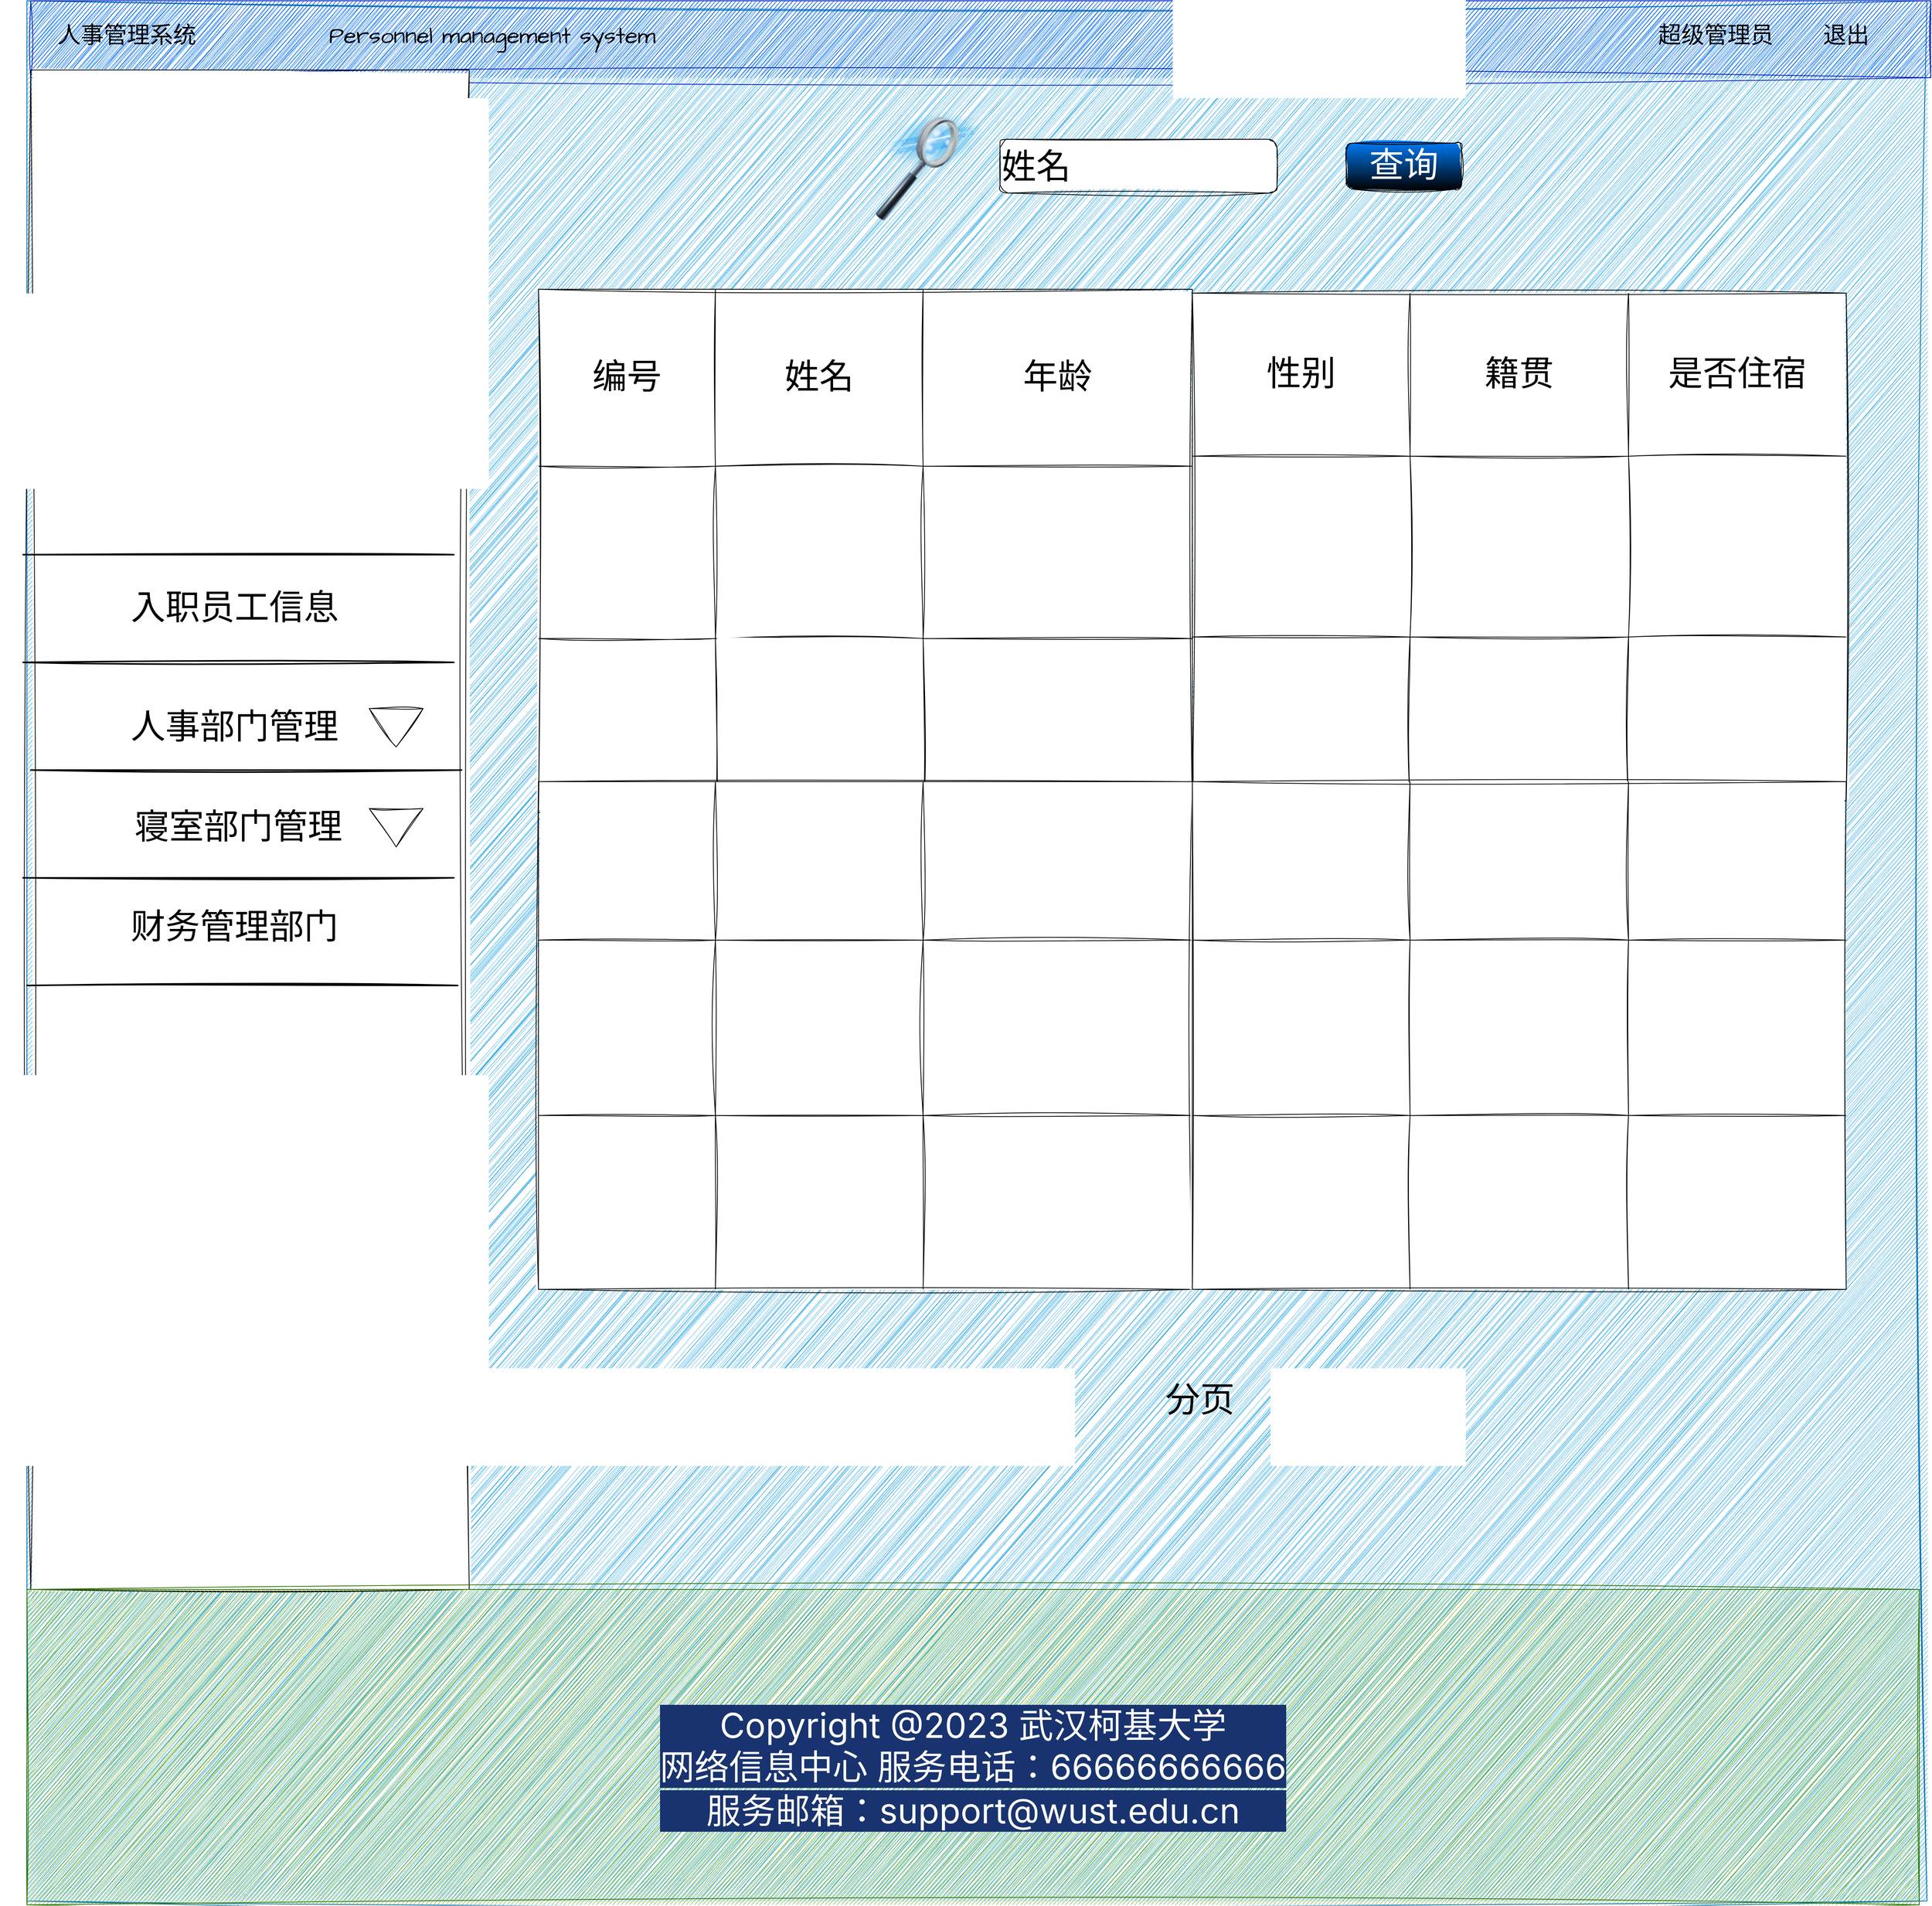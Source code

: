 <mxfile version="21.5.1" type="github">
  <diagram name="第 1 页" id="XRGL_tI0GyppLxU1XjgR">
    <mxGraphModel dx="5293" dy="4053" grid="1" gridSize="10" guides="1" tooltips="1" connect="1" arrows="1" fold="1" page="1" pageScale="1" pageWidth="1920" pageHeight="1200" math="0" shadow="0">
      <root>
        <mxCell id="0" />
        <mxCell id="1" parent="0" />
        <mxCell id="Wlm1Ccf8dNlTr5grpKar-1" value="" style="whiteSpace=wrap;html=1;aspect=fixed;sketch=1;hachureGap=4;jiggle=2;curveFitting=1;fontFamily=Architects Daughter;fontSource=https%3A%2F%2Ffonts.googleapis.com%2Fcss%3Ffamily%3DArchitects%2BDaughter;fontSize=20;strokeWidth=1;rounded=0;glass=0;fillColor=#1ba1e2;fontColor=#ffffff;strokeColor=#006EAF;" vertex="1" parent="1">
          <mxGeometry x="245" y="-195" width="2470" height="2470" as="geometry" />
        </mxCell>
        <mxCell id="Wlm1Ccf8dNlTr5grpKar-2" value="" style="rounded=0;whiteSpace=wrap;html=1;sketch=1;hachureGap=4;jiggle=2;curveFitting=1;fontFamily=Architects Daughter;fontSource=https%3A%2F%2Ffonts.googleapis.com%2Fcss%3Ffamily%3DArchitects%2BDaughter;fontSize=20;fillColor=#0050ef;fontColor=#ffffff;strokeColor=#001DBC;" vertex="1" parent="1">
          <mxGeometry x="250" y="-195" width="2470" height="100" as="geometry" />
        </mxCell>
        <mxCell id="Wlm1Ccf8dNlTr5grpKar-3" value="人事管理系统" style="text;html=1;strokeColor=none;fillColor=none;align=center;verticalAlign=middle;whiteSpace=wrap;rounded=0;fontSize=30;fontFamily=Architects Daughter;" vertex="1" parent="1">
          <mxGeometry x="210" y="-165" width="330" height="30" as="geometry" />
        </mxCell>
        <mxCell id="Wlm1Ccf8dNlTr5grpKar-4" value="Personnel management system" style="text;html=1;strokeColor=none;fillColor=none;align=center;verticalAlign=middle;whiteSpace=wrap;rounded=0;fontSize=30;fontFamily=Architects Daughter;" vertex="1" parent="1">
          <mxGeometry x="620" y="-165" width="460" height="30" as="geometry" />
        </mxCell>
        <mxCell id="Wlm1Ccf8dNlTr5grpKar-8" value="退出" style="text;html=1;strokeColor=none;fillColor=none;align=center;verticalAlign=middle;whiteSpace=wrap;rounded=0;fontSize=30;fontFamily=Architects Daughter;" vertex="1" parent="1">
          <mxGeometry x="2570" y="-165" width="80" height="30" as="geometry" />
        </mxCell>
        <mxCell id="Wlm1Ccf8dNlTr5grpKar-9" value="超级管理员" style="text;html=1;align=center;verticalAlign=middle;resizable=0;points=[];autosize=1;strokeColor=none;fillColor=none;fontSize=30;fontFamily=Architects Daughter;" vertex="1" parent="1">
          <mxGeometry x="2355" y="-175" width="170" height="50" as="geometry" />
        </mxCell>
        <mxCell id="Wlm1Ccf8dNlTr5grpKar-12" value="" style="rounded=0;whiteSpace=wrap;html=1;sketch=1;hachureGap=4;jiggle=2;curveFitting=1;fontFamily=Architects Daughter;fontSource=https%3A%2F%2Ffonts.googleapis.com%2Fcss%3Ffamily%3DArchitects%2BDaughter;fontSize=30;" vertex="1" parent="1">
          <mxGeometry x="250" y="-105" width="570" height="1975" as="geometry" />
        </mxCell>
        <mxCell id="Wlm1Ccf8dNlTr5grpKar-19" value="" style="line;strokeWidth=2;html=1;sketch=1;hachureGap=4;jiggle=2;curveFitting=1;fontFamily=Architects Daughter;fontSource=https%3A%2F%2Ffonts.googleapis.com%2Fcss%3Ffamily%3DArchitects%2BDaughter;fontSize=20;" vertex="1" parent="1">
          <mxGeometry x="240" y="500" width="560" height="50" as="geometry" />
        </mxCell>
        <mxCell id="Wlm1Ccf8dNlTr5grpKar-20" value="" style="line;strokeWidth=2;html=1;sketch=1;hachureGap=4;jiggle=2;curveFitting=1;fontFamily=Architects Daughter;fontSource=https://fonts.googleapis.com/css?family=Architects+Daughter;fontSize=20;" vertex="1" parent="1">
          <mxGeometry x="240" y="640" width="560" height="50" as="geometry" />
        </mxCell>
        <mxCell id="Wlm1Ccf8dNlTr5grpKar-23" value="" style="line;strokeWidth=2;html=1;sketch=1;hachureGap=4;jiggle=2;curveFitting=1;fontFamily=Architects Daughter;fontSource=https://fonts.googleapis.com/css?family=Architects+Daughter;fontSize=20;" vertex="1" parent="1">
          <mxGeometry x="250" y="780" width="560" height="50" as="geometry" />
        </mxCell>
        <mxCell id="Wlm1Ccf8dNlTr5grpKar-24" value="" style="line;strokeWidth=2;html=1;sketch=1;hachureGap=4;jiggle=2;curveFitting=1;fontFamily=Architects Daughter;fontSource=https://fonts.googleapis.com/css?family=Architects+Daughter;fontSize=20;" vertex="1" parent="1">
          <mxGeometry x="240" y="920" width="560" height="50" as="geometry" />
        </mxCell>
        <mxCell id="Wlm1Ccf8dNlTr5grpKar-25" value="" style="line;strokeWidth=2;html=1;sketch=1;hachureGap=4;jiggle=2;curveFitting=1;fontFamily=Architects Daughter;fontSource=https://fonts.googleapis.com/css?family=Architects+Daughter;fontSize=20;" vertex="1" parent="1">
          <mxGeometry x="245" y="1060" width="560" height="50" as="geometry" />
        </mxCell>
        <mxCell id="Wlm1Ccf8dNlTr5grpKar-26" value="&lt;font style=&quot;font-size: 45px;&quot;&gt;入职员工信息&lt;/font&gt;" style="text;html=1;strokeColor=none;fillColor=none;align=center;verticalAlign=middle;whiteSpace=wrap;rounded=0;fontSize=20;fontFamily=Architects Daughter;" vertex="1" parent="1">
          <mxGeometry x="350" y="580" width="330" height="30" as="geometry" />
        </mxCell>
        <mxCell id="Wlm1Ccf8dNlTr5grpKar-30" value="&lt;font style=&quot;font-size: 45px;&quot;&gt;人事部门管理&lt;/font&gt;" style="text;html=1;strokeColor=none;fillColor=none;align=center;verticalAlign=middle;whiteSpace=wrap;rounded=0;fontSize=20;fontFamily=Architects Daughter;" vertex="1" parent="1">
          <mxGeometry x="350" y="710" width="330" height="80" as="geometry" />
        </mxCell>
        <mxCell id="Wlm1Ccf8dNlTr5grpKar-32" value="&lt;font style=&quot;font-size: 45px;&quot;&gt;寝室部门管理&lt;/font&gt;" style="text;html=1;strokeColor=none;fillColor=none;align=center;verticalAlign=middle;whiteSpace=wrap;rounded=0;fontSize=20;fontFamily=Architects Daughter;" vertex="1" parent="1">
          <mxGeometry x="355" y="840" width="330" height="80" as="geometry" />
        </mxCell>
        <mxCell id="Wlm1Ccf8dNlTr5grpKar-33" value="&lt;font style=&quot;font-size: 45px;&quot;&gt;财务管理部门&lt;/font&gt;" style="text;html=1;strokeColor=none;fillColor=none;align=center;verticalAlign=middle;whiteSpace=wrap;rounded=0;fontSize=20;fontFamily=Architects Daughter;" vertex="1" parent="1">
          <mxGeometry x="350" y="970" width="330" height="80" as="geometry" />
        </mxCell>
        <mxCell id="Wlm1Ccf8dNlTr5grpKar-35" value="" style="shape=table;startSize=0;container=1;collapsible=0;childLayout=tableLayout;fontSize=16;sketch=1;hachureGap=4;jiggle=2;curveFitting=1;fontFamily=Architects Daughter;fontSource=https%3A%2F%2Ffonts.googleapis.com%2Fcss%3Ffamily%3DArchitects%2BDaughter;" vertex="1" parent="1">
          <mxGeometry x="910" y="180" width="850" height="680" as="geometry" />
        </mxCell>
        <mxCell id="Wlm1Ccf8dNlTr5grpKar-40" value="" style="shape=tableRow;horizontal=0;startSize=0;swimlaneHead=0;swimlaneBody=0;strokeColor=inherit;top=0;left=0;bottom=0;right=0;collapsible=0;dropTarget=0;fillColor=none;points=[[0,0.5],[1,0.5]];portConstraint=eastwest;fontSize=16;sketch=1;hachureGap=4;jiggle=2;curveFitting=1;fontFamily=Architects Daughter;fontSource=https%3A%2F%2Ffonts.googleapis.com%2Fcss%3Ffamily%3DArchitects%2BDaughter;" vertex="1" parent="Wlm1Ccf8dNlTr5grpKar-35">
          <mxGeometry width="850" height="230" as="geometry" />
        </mxCell>
        <mxCell id="Wlm1Ccf8dNlTr5grpKar-41" value="&lt;font style=&quot;font-size: 45px;&quot;&gt;编号&lt;/font&gt;" style="shape=partialRectangle;html=1;whiteSpace=wrap;connectable=0;strokeColor=inherit;overflow=hidden;fillColor=none;top=0;left=0;bottom=0;right=0;pointerEvents=1;fontSize=16;sketch=1;hachureGap=4;jiggle=2;curveFitting=1;fontFamily=Architects Daughter;fontSource=https%3A%2F%2Ffonts.googleapis.com%2Fcss%3Ffamily%3DArchitects%2BDaughter;" vertex="1" parent="Wlm1Ccf8dNlTr5grpKar-40">
          <mxGeometry width="230" height="230" as="geometry">
            <mxRectangle width="230" height="230" as="alternateBounds" />
          </mxGeometry>
        </mxCell>
        <mxCell id="Wlm1Ccf8dNlTr5grpKar-42" value="&lt;font style=&quot;font-size: 45px;&quot;&gt;姓名&lt;/font&gt;" style="shape=partialRectangle;html=1;whiteSpace=wrap;connectable=0;strokeColor=inherit;overflow=hidden;fillColor=none;top=0;left=0;bottom=0;right=0;pointerEvents=1;fontSize=16;sketch=1;hachureGap=4;jiggle=2;curveFitting=1;fontFamily=Architects Daughter;fontSource=https%3A%2F%2Ffonts.googleapis.com%2Fcss%3Ffamily%3DArchitects%2BDaughter;" vertex="1" parent="Wlm1Ccf8dNlTr5grpKar-40">
          <mxGeometry x="230" width="270" height="230" as="geometry">
            <mxRectangle width="270" height="230" as="alternateBounds" />
          </mxGeometry>
        </mxCell>
        <mxCell id="Wlm1Ccf8dNlTr5grpKar-43" value="&lt;font style=&quot;font-size: 45px;&quot;&gt;年龄&lt;/font&gt;" style="shape=partialRectangle;html=1;whiteSpace=wrap;connectable=0;strokeColor=inherit;overflow=hidden;fillColor=none;top=0;left=0;bottom=0;right=0;pointerEvents=1;fontSize=16;sketch=1;hachureGap=4;jiggle=2;curveFitting=1;fontFamily=Architects Daughter;fontSource=https%3A%2F%2Ffonts.googleapis.com%2Fcss%3Ffamily%3DArchitects%2BDaughter;" vertex="1" parent="Wlm1Ccf8dNlTr5grpKar-40">
          <mxGeometry x="500" width="350" height="230" as="geometry">
            <mxRectangle width="350" height="230" as="alternateBounds" />
          </mxGeometry>
        </mxCell>
        <mxCell id="Wlm1Ccf8dNlTr5grpKar-36" value="" style="shape=tableRow;horizontal=0;startSize=0;swimlaneHead=0;swimlaneBody=0;strokeColor=inherit;top=0;left=0;bottom=0;right=0;collapsible=0;dropTarget=0;fillColor=none;points=[[0,0.5],[1,0.5]];portConstraint=eastwest;fontSize=16;sketch=1;hachureGap=4;jiggle=2;curveFitting=1;fontFamily=Architects Daughter;fontSource=https%3A%2F%2Ffonts.googleapis.com%2Fcss%3Ffamily%3DArchitects%2BDaughter;" vertex="1" parent="Wlm1Ccf8dNlTr5grpKar-35">
          <mxGeometry y="230" width="850" height="224" as="geometry" />
        </mxCell>
        <mxCell id="Wlm1Ccf8dNlTr5grpKar-37" value="" style="shape=partialRectangle;html=1;whiteSpace=wrap;connectable=0;strokeColor=inherit;overflow=hidden;fillColor=none;top=0;left=0;bottom=0;right=0;pointerEvents=1;fontSize=16;sketch=1;hachureGap=4;jiggle=2;curveFitting=1;fontFamily=Architects Daughter;fontSource=https%3A%2F%2Ffonts.googleapis.com%2Fcss%3Ffamily%3DArchitects%2BDaughter;" vertex="1" parent="Wlm1Ccf8dNlTr5grpKar-36">
          <mxGeometry width="230" height="224" as="geometry">
            <mxRectangle width="230" height="224" as="alternateBounds" />
          </mxGeometry>
        </mxCell>
        <mxCell id="Wlm1Ccf8dNlTr5grpKar-38" value="" style="shape=partialRectangle;html=1;whiteSpace=wrap;connectable=0;strokeColor=inherit;overflow=hidden;fillColor=none;top=0;left=0;bottom=0;right=0;pointerEvents=1;fontSize=16;sketch=1;hachureGap=4;jiggle=2;curveFitting=1;fontFamily=Architects Daughter;fontSource=https%3A%2F%2Ffonts.googleapis.com%2Fcss%3Ffamily%3DArchitects%2BDaughter;" vertex="1" parent="Wlm1Ccf8dNlTr5grpKar-36">
          <mxGeometry x="230" width="270" height="224" as="geometry">
            <mxRectangle width="270" height="224" as="alternateBounds" />
          </mxGeometry>
        </mxCell>
        <mxCell id="Wlm1Ccf8dNlTr5grpKar-39" value="" style="shape=partialRectangle;html=1;whiteSpace=wrap;connectable=0;strokeColor=inherit;overflow=hidden;fillColor=none;top=0;left=0;bottom=0;right=0;pointerEvents=1;fontSize=16;sketch=1;hachureGap=4;jiggle=2;curveFitting=1;fontFamily=Architects Daughter;fontSource=https%3A%2F%2Ffonts.googleapis.com%2Fcss%3Ffamily%3DArchitects%2BDaughter;" vertex="1" parent="Wlm1Ccf8dNlTr5grpKar-36">
          <mxGeometry x="500" width="350" height="224" as="geometry">
            <mxRectangle width="350" height="224" as="alternateBounds" />
          </mxGeometry>
        </mxCell>
        <mxCell id="Wlm1Ccf8dNlTr5grpKar-44" value="" style="shape=tableRow;horizontal=0;startSize=0;swimlaneHead=0;swimlaneBody=0;strokeColor=inherit;top=0;left=0;bottom=0;right=0;collapsible=0;dropTarget=0;fillColor=none;points=[[0,0.5],[1,0.5]];portConstraint=eastwest;fontSize=16;sketch=1;hachureGap=4;jiggle=2;curveFitting=1;fontFamily=Architects Daughter;fontSource=https%3A%2F%2Ffonts.googleapis.com%2Fcss%3Ffamily%3DArchitects%2BDaughter;" vertex="1" parent="Wlm1Ccf8dNlTr5grpKar-35">
          <mxGeometry y="454" width="850" height="226" as="geometry" />
        </mxCell>
        <mxCell id="Wlm1Ccf8dNlTr5grpKar-45" value="" style="shape=partialRectangle;html=1;whiteSpace=wrap;connectable=0;strokeColor=inherit;overflow=hidden;fillColor=none;top=0;left=0;bottom=0;right=0;pointerEvents=1;fontSize=16;sketch=1;hachureGap=4;jiggle=2;curveFitting=1;fontFamily=Architects Daughter;fontSource=https%3A%2F%2Ffonts.googleapis.com%2Fcss%3Ffamily%3DArchitects%2BDaughter;" vertex="1" parent="Wlm1Ccf8dNlTr5grpKar-44">
          <mxGeometry width="230" height="226" as="geometry">
            <mxRectangle width="230" height="226" as="alternateBounds" />
          </mxGeometry>
        </mxCell>
        <mxCell id="Wlm1Ccf8dNlTr5grpKar-46" value="" style="shape=partialRectangle;html=1;whiteSpace=wrap;connectable=0;overflow=hidden;top=0;left=0;bottom=0;right=0;pointerEvents=1;fontSize=16;sketch=1;hachureGap=4;jiggle=2;curveFitting=1;fontFamily=Architects Daughter;fontSource=https%3A%2F%2Ffonts.googleapis.com%2Fcss%3Ffamily%3DArchitects%2BDaughter;" vertex="1" parent="Wlm1Ccf8dNlTr5grpKar-44">
          <mxGeometry x="230" width="270" height="226" as="geometry">
            <mxRectangle width="270" height="226" as="alternateBounds" />
          </mxGeometry>
        </mxCell>
        <mxCell id="Wlm1Ccf8dNlTr5grpKar-47" value="" style="shape=partialRectangle;html=1;whiteSpace=wrap;connectable=0;strokeColor=inherit;overflow=hidden;fillColor=none;top=0;left=0;bottom=0;right=0;pointerEvents=1;fontSize=16;sketch=1;hachureGap=4;jiggle=2;curveFitting=1;fontFamily=Architects Daughter;fontSource=https%3A%2F%2Ffonts.googleapis.com%2Fcss%3Ffamily%3DArchitects%2BDaughter;" vertex="1" parent="Wlm1Ccf8dNlTr5grpKar-44">
          <mxGeometry x="500" width="350" height="226" as="geometry">
            <mxRectangle width="350" height="226" as="alternateBounds" />
          </mxGeometry>
        </mxCell>
        <mxCell id="Wlm1Ccf8dNlTr5grpKar-48" value="" style="shape=table;startSize=0;container=1;collapsible=0;childLayout=tableLayout;fontSize=16;sketch=1;hachureGap=4;jiggle=2;curveFitting=1;fontFamily=Architects Daughter;fontSource=https%3A%2F%2Ffonts.googleapis.com%2Fcss%3Ffamily%3DArchitects%2BDaughter;" vertex="1" parent="1">
          <mxGeometry x="1760" y="185" width="850" height="660" as="geometry" />
        </mxCell>
        <mxCell id="Wlm1Ccf8dNlTr5grpKar-49" value="" style="shape=tableRow;horizontal=0;startSize=0;swimlaneHead=0;swimlaneBody=0;strokeColor=inherit;top=0;left=0;bottom=0;right=0;collapsible=0;dropTarget=0;fillColor=none;points=[[0,0.5],[1,0.5]];portConstraint=eastwest;fontSize=16;sketch=1;hachureGap=4;jiggle=2;curveFitting=1;fontFamily=Architects Daughter;fontSource=https%3A%2F%2Ffonts.googleapis.com%2Fcss%3Ffamily%3DArchitects%2BDaughter;" vertex="1" parent="Wlm1Ccf8dNlTr5grpKar-48">
          <mxGeometry width="850" height="212" as="geometry" />
        </mxCell>
        <mxCell id="Wlm1Ccf8dNlTr5grpKar-50" value="&lt;span style=&quot;font-size: 45px;&quot;&gt;性别&lt;/span&gt;" style="shape=partialRectangle;html=1;whiteSpace=wrap;connectable=0;strokeColor=inherit;overflow=hidden;fillColor=none;top=0;left=0;bottom=0;right=0;pointerEvents=1;fontSize=16;sketch=1;hachureGap=4;jiggle=2;curveFitting=1;fontFamily=Architects Daughter;fontSource=https%3A%2F%2Ffonts.googleapis.com%2Fcss%3Ffamily%3DArchitects%2BDaughter;" vertex="1" parent="Wlm1Ccf8dNlTr5grpKar-49">
          <mxGeometry width="283" height="212" as="geometry">
            <mxRectangle width="283" height="212" as="alternateBounds" />
          </mxGeometry>
        </mxCell>
        <mxCell id="Wlm1Ccf8dNlTr5grpKar-51" value="&lt;font style=&quot;font-size: 45px;&quot;&gt;籍贯&lt;/font&gt;" style="shape=partialRectangle;html=1;whiteSpace=wrap;connectable=0;strokeColor=inherit;overflow=hidden;fillColor=none;top=0;left=0;bottom=0;right=0;pointerEvents=1;fontSize=16;sketch=1;hachureGap=4;jiggle=2;curveFitting=1;fontFamily=Architects Daughter;fontSource=https%3A%2F%2Ffonts.googleapis.com%2Fcss%3Ffamily%3DArchitects%2BDaughter;" vertex="1" parent="Wlm1Ccf8dNlTr5grpKar-49">
          <mxGeometry x="283" width="284" height="212" as="geometry">
            <mxRectangle width="284" height="212" as="alternateBounds" />
          </mxGeometry>
        </mxCell>
        <mxCell id="Wlm1Ccf8dNlTr5grpKar-52" value="&lt;font style=&quot;font-size: 45px;&quot;&gt;是否住宿&lt;/font&gt;" style="shape=partialRectangle;html=1;whiteSpace=wrap;connectable=0;strokeColor=inherit;overflow=hidden;fillColor=none;top=0;left=0;bottom=0;right=0;pointerEvents=1;fontSize=16;sketch=1;hachureGap=4;jiggle=2;curveFitting=1;fontFamily=Architects Daughter;fontSource=https%3A%2F%2Ffonts.googleapis.com%2Fcss%3Ffamily%3DArchitects%2BDaughter;" vertex="1" parent="Wlm1Ccf8dNlTr5grpKar-49">
          <mxGeometry x="567" width="283" height="212" as="geometry">
            <mxRectangle width="283" height="212" as="alternateBounds" />
          </mxGeometry>
        </mxCell>
        <mxCell id="Wlm1Ccf8dNlTr5grpKar-53" value="" style="shape=tableRow;horizontal=0;startSize=0;swimlaneHead=0;swimlaneBody=0;strokeColor=inherit;top=0;left=0;bottom=0;right=0;collapsible=0;dropTarget=0;fillColor=none;points=[[0,0.5],[1,0.5]];portConstraint=eastwest;fontSize=16;sketch=1;hachureGap=4;jiggle=2;curveFitting=1;fontFamily=Architects Daughter;fontSource=https%3A%2F%2Ffonts.googleapis.com%2Fcss%3Ffamily%3DArchitects%2BDaughter;" vertex="1" parent="Wlm1Ccf8dNlTr5grpKar-48">
          <mxGeometry y="212" width="850" height="235" as="geometry" />
        </mxCell>
        <mxCell id="Wlm1Ccf8dNlTr5grpKar-54" value="" style="shape=partialRectangle;html=1;whiteSpace=wrap;connectable=0;strokeColor=inherit;overflow=hidden;fillColor=none;top=0;left=0;bottom=0;right=0;pointerEvents=1;fontSize=16;sketch=1;hachureGap=4;jiggle=2;curveFitting=1;fontFamily=Architects Daughter;fontSource=https%3A%2F%2Ffonts.googleapis.com%2Fcss%3Ffamily%3DArchitects%2BDaughter;" vertex="1" parent="Wlm1Ccf8dNlTr5grpKar-53">
          <mxGeometry width="283" height="235" as="geometry">
            <mxRectangle width="283" height="235" as="alternateBounds" />
          </mxGeometry>
        </mxCell>
        <mxCell id="Wlm1Ccf8dNlTr5grpKar-55" value="" style="shape=partialRectangle;html=1;whiteSpace=wrap;connectable=0;strokeColor=inherit;overflow=hidden;fillColor=none;top=0;left=0;bottom=0;right=0;pointerEvents=1;fontSize=16;sketch=1;hachureGap=4;jiggle=2;curveFitting=1;fontFamily=Architects Daughter;fontSource=https%3A%2F%2Ffonts.googleapis.com%2Fcss%3Ffamily%3DArchitects%2BDaughter;" vertex="1" parent="Wlm1Ccf8dNlTr5grpKar-53">
          <mxGeometry x="283" width="284" height="235" as="geometry">
            <mxRectangle width="284" height="235" as="alternateBounds" />
          </mxGeometry>
        </mxCell>
        <mxCell id="Wlm1Ccf8dNlTr5grpKar-56" value="" style="shape=partialRectangle;html=1;whiteSpace=wrap;connectable=0;strokeColor=inherit;overflow=hidden;fillColor=none;top=0;left=0;bottom=0;right=0;pointerEvents=1;fontSize=16;sketch=1;hachureGap=4;jiggle=2;curveFitting=1;fontFamily=Architects Daughter;fontSource=https%3A%2F%2Ffonts.googleapis.com%2Fcss%3Ffamily%3DArchitects%2BDaughter;" vertex="1" parent="Wlm1Ccf8dNlTr5grpKar-53">
          <mxGeometry x="567" width="283" height="235" as="geometry">
            <mxRectangle width="283" height="235" as="alternateBounds" />
          </mxGeometry>
        </mxCell>
        <mxCell id="Wlm1Ccf8dNlTr5grpKar-57" value="" style="shape=tableRow;horizontal=0;startSize=0;swimlaneHead=0;swimlaneBody=0;strokeColor=inherit;top=0;left=0;bottom=0;right=0;collapsible=0;dropTarget=0;fillColor=none;points=[[0,0.5],[1,0.5]];portConstraint=eastwest;fontSize=16;sketch=1;hachureGap=4;jiggle=2;curveFitting=1;fontFamily=Architects Daughter;fontSource=https%3A%2F%2Ffonts.googleapis.com%2Fcss%3Ffamily%3DArchitects%2BDaughter;" vertex="1" parent="Wlm1Ccf8dNlTr5grpKar-48">
          <mxGeometry y="447" width="850" height="213" as="geometry" />
        </mxCell>
        <mxCell id="Wlm1Ccf8dNlTr5grpKar-58" value="" style="shape=partialRectangle;html=1;whiteSpace=wrap;connectable=0;strokeColor=inherit;overflow=hidden;fillColor=none;top=0;left=0;bottom=0;right=0;pointerEvents=1;fontSize=16;sketch=1;hachureGap=4;jiggle=2;curveFitting=1;fontFamily=Architects Daughter;fontSource=https%3A%2F%2Ffonts.googleapis.com%2Fcss%3Ffamily%3DArchitects%2BDaughter;" vertex="1" parent="Wlm1Ccf8dNlTr5grpKar-57">
          <mxGeometry width="283" height="213" as="geometry">
            <mxRectangle width="283" height="213" as="alternateBounds" />
          </mxGeometry>
        </mxCell>
        <mxCell id="Wlm1Ccf8dNlTr5grpKar-59" value="" style="shape=partialRectangle;html=1;whiteSpace=wrap;connectable=0;strokeColor=inherit;overflow=hidden;fillColor=none;top=0;left=0;bottom=0;right=0;pointerEvents=1;fontSize=16;sketch=1;hachureGap=4;jiggle=2;curveFitting=1;fontFamily=Architects Daughter;fontSource=https%3A%2F%2Ffonts.googleapis.com%2Fcss%3Ffamily%3DArchitects%2BDaughter;" vertex="1" parent="Wlm1Ccf8dNlTr5grpKar-57">
          <mxGeometry x="283" width="284" height="213" as="geometry">
            <mxRectangle width="284" height="213" as="alternateBounds" />
          </mxGeometry>
        </mxCell>
        <mxCell id="Wlm1Ccf8dNlTr5grpKar-60" value="" style="shape=partialRectangle;html=1;whiteSpace=wrap;connectable=0;strokeColor=inherit;overflow=hidden;fillColor=none;top=0;left=0;bottom=0;right=0;pointerEvents=1;fontSize=16;sketch=1;hachureGap=4;jiggle=2;curveFitting=1;fontFamily=Architects Daughter;fontSource=https%3A%2F%2Ffonts.googleapis.com%2Fcss%3Ffamily%3DArchitects%2BDaughter;" vertex="1" parent="Wlm1Ccf8dNlTr5grpKar-57">
          <mxGeometry x="567" width="283" height="213" as="geometry">
            <mxRectangle width="283" height="213" as="alternateBounds" />
          </mxGeometry>
        </mxCell>
        <mxCell id="Wlm1Ccf8dNlTr5grpKar-88" value="" style="shape=table;startSize=0;container=1;collapsible=0;childLayout=tableLayout;fontSize=16;sketch=1;hachureGap=4;jiggle=2;curveFitting=1;fontFamily=Architects Daughter;fontSource=https%3A%2F%2Ffonts.googleapis.com%2Fcss%3Ffamily%3DArchitects%2BDaughter;rounded=1;swimlaneLine=0;" vertex="1" parent="1">
          <mxGeometry x="910" y="820" width="850" height="660" as="geometry" />
        </mxCell>
        <mxCell id="Wlm1Ccf8dNlTr5grpKar-89" value="" style="shape=tableRow;horizontal=0;startSize=0;swimlaneHead=0;swimlaneBody=0;strokeColor=inherit;top=0;left=0;bottom=0;right=0;collapsible=0;dropTarget=0;fillColor=none;points=[[0,0.5],[1,0.5]];portConstraint=eastwest;fontSize=16;sketch=1;hachureGap=4;jiggle=2;curveFitting=1;fontFamily=Architects Daughter;fontSource=https%3A%2F%2Ffonts.googleapis.com%2Fcss%3Ffamily%3DArchitects%2BDaughter;" vertex="1" parent="Wlm1Ccf8dNlTr5grpKar-88">
          <mxGeometry width="850" height="206" as="geometry" />
        </mxCell>
        <mxCell id="Wlm1Ccf8dNlTr5grpKar-90" value="" style="shape=partialRectangle;html=1;whiteSpace=wrap;connectable=0;strokeColor=inherit;overflow=hidden;fillColor=none;top=0;left=0;bottom=0;right=0;pointerEvents=1;fontSize=16;sketch=1;hachureGap=4;jiggle=2;curveFitting=1;fontFamily=Architects Daughter;fontSource=https%3A%2F%2Ffonts.googleapis.com%2Fcss%3Ffamily%3DArchitects%2BDaughter;" vertex="1" parent="Wlm1Ccf8dNlTr5grpKar-89">
          <mxGeometry width="230" height="206" as="geometry">
            <mxRectangle width="230" height="206" as="alternateBounds" />
          </mxGeometry>
        </mxCell>
        <mxCell id="Wlm1Ccf8dNlTr5grpKar-91" value="" style="shape=partialRectangle;html=1;whiteSpace=wrap;connectable=0;strokeColor=inherit;overflow=hidden;fillColor=none;top=0;left=0;bottom=0;right=0;pointerEvents=1;fontSize=16;sketch=1;hachureGap=4;jiggle=2;curveFitting=1;fontFamily=Architects Daughter;fontSource=https%3A%2F%2Ffonts.googleapis.com%2Fcss%3Ffamily%3DArchitects%2BDaughter;" vertex="1" parent="Wlm1Ccf8dNlTr5grpKar-89">
          <mxGeometry x="230" width="270" height="206" as="geometry">
            <mxRectangle width="270" height="206" as="alternateBounds" />
          </mxGeometry>
        </mxCell>
        <mxCell id="Wlm1Ccf8dNlTr5grpKar-92" value="" style="shape=partialRectangle;html=1;whiteSpace=wrap;connectable=0;strokeColor=inherit;overflow=hidden;fillColor=none;top=0;left=0;bottom=0;right=0;pointerEvents=1;fontSize=16;sketch=1;hachureGap=4;jiggle=2;curveFitting=1;fontFamily=Architects Daughter;fontSource=https%3A%2F%2Ffonts.googleapis.com%2Fcss%3Ffamily%3DArchitects%2BDaughter;" vertex="1" parent="Wlm1Ccf8dNlTr5grpKar-89">
          <mxGeometry x="500" width="350" height="206" as="geometry">
            <mxRectangle width="350" height="206" as="alternateBounds" />
          </mxGeometry>
        </mxCell>
        <mxCell id="Wlm1Ccf8dNlTr5grpKar-93" value="" style="shape=tableRow;horizontal=0;startSize=0;swimlaneHead=0;swimlaneBody=0;strokeColor=inherit;top=0;left=0;bottom=0;right=0;collapsible=0;dropTarget=0;fillColor=none;points=[[0,0.5],[1,0.5]];portConstraint=eastwest;fontSize=16;sketch=1;hachureGap=4;jiggle=2;curveFitting=1;fontFamily=Architects Daughter;fontSource=https%3A%2F%2Ffonts.googleapis.com%2Fcss%3Ffamily%3DArchitects%2BDaughter;" vertex="1" parent="Wlm1Ccf8dNlTr5grpKar-88">
          <mxGeometry y="206" width="850" height="228" as="geometry" />
        </mxCell>
        <mxCell id="Wlm1Ccf8dNlTr5grpKar-94" value="" style="shape=partialRectangle;html=1;whiteSpace=wrap;connectable=0;strokeColor=inherit;overflow=hidden;fillColor=none;top=0;left=0;bottom=0;right=0;pointerEvents=1;fontSize=16;sketch=1;hachureGap=4;jiggle=2;curveFitting=1;fontFamily=Architects Daughter;fontSource=https%3A%2F%2Ffonts.googleapis.com%2Fcss%3Ffamily%3DArchitects%2BDaughter;" vertex="1" parent="Wlm1Ccf8dNlTr5grpKar-93">
          <mxGeometry width="230" height="228" as="geometry">
            <mxRectangle width="230" height="228" as="alternateBounds" />
          </mxGeometry>
        </mxCell>
        <mxCell id="Wlm1Ccf8dNlTr5grpKar-95" value="" style="shape=partialRectangle;html=1;whiteSpace=wrap;connectable=0;strokeColor=inherit;overflow=hidden;fillColor=none;top=0;left=0;bottom=0;right=0;pointerEvents=1;fontSize=16;sketch=1;hachureGap=4;jiggle=2;curveFitting=1;fontFamily=Architects Daughter;fontSource=https%3A%2F%2Ffonts.googleapis.com%2Fcss%3Ffamily%3DArchitects%2BDaughter;" vertex="1" parent="Wlm1Ccf8dNlTr5grpKar-93">
          <mxGeometry x="230" width="270" height="228" as="geometry">
            <mxRectangle width="270" height="228" as="alternateBounds" />
          </mxGeometry>
        </mxCell>
        <mxCell id="Wlm1Ccf8dNlTr5grpKar-96" value="" style="shape=partialRectangle;html=1;whiteSpace=wrap;connectable=0;strokeColor=inherit;overflow=hidden;fillColor=none;top=0;left=0;bottom=0;right=0;pointerEvents=1;fontSize=16;sketch=1;hachureGap=4;jiggle=2;curveFitting=1;fontFamily=Architects Daughter;fontSource=https%3A%2F%2Ffonts.googleapis.com%2Fcss%3Ffamily%3DArchitects%2BDaughter;" vertex="1" parent="Wlm1Ccf8dNlTr5grpKar-93">
          <mxGeometry x="500" width="350" height="228" as="geometry">
            <mxRectangle width="350" height="228" as="alternateBounds" />
          </mxGeometry>
        </mxCell>
        <mxCell id="Wlm1Ccf8dNlTr5grpKar-97" value="" style="shape=tableRow;horizontal=0;startSize=0;swimlaneHead=0;swimlaneBody=0;strokeColor=inherit;top=0;left=0;bottom=0;right=0;collapsible=0;dropTarget=0;fillColor=none;points=[[0,0.5],[1,0.5]];portConstraint=eastwest;fontSize=16;sketch=1;hachureGap=4;jiggle=2;curveFitting=1;fontFamily=Architects Daughter;fontSource=https%3A%2F%2Ffonts.googleapis.com%2Fcss%3Ffamily%3DArchitects%2BDaughter;" vertex="1" parent="Wlm1Ccf8dNlTr5grpKar-88">
          <mxGeometry y="434" width="850" height="226" as="geometry" />
        </mxCell>
        <mxCell id="Wlm1Ccf8dNlTr5grpKar-98" value="" style="shape=partialRectangle;html=1;whiteSpace=wrap;connectable=0;strokeColor=inherit;overflow=hidden;fillColor=none;top=0;left=0;bottom=0;right=0;pointerEvents=1;fontSize=16;sketch=1;hachureGap=4;jiggle=2;curveFitting=1;fontFamily=Architects Daughter;fontSource=https%3A%2F%2Ffonts.googleapis.com%2Fcss%3Ffamily%3DArchitects%2BDaughter;" vertex="1" parent="Wlm1Ccf8dNlTr5grpKar-97">
          <mxGeometry width="230" height="226" as="geometry">
            <mxRectangle width="230" height="226" as="alternateBounds" />
          </mxGeometry>
        </mxCell>
        <mxCell id="Wlm1Ccf8dNlTr5grpKar-99" value="" style="shape=partialRectangle;html=1;whiteSpace=wrap;connectable=0;strokeColor=inherit;overflow=hidden;fillColor=none;top=0;left=0;bottom=0;right=0;pointerEvents=1;fontSize=16;sketch=1;hachureGap=4;jiggle=2;curveFitting=1;fontFamily=Architects Daughter;fontSource=https%3A%2F%2Ffonts.googleapis.com%2Fcss%3Ffamily%3DArchitects%2BDaughter;" vertex="1" parent="Wlm1Ccf8dNlTr5grpKar-97">
          <mxGeometry x="230" width="270" height="226" as="geometry">
            <mxRectangle width="270" height="226" as="alternateBounds" />
          </mxGeometry>
        </mxCell>
        <mxCell id="Wlm1Ccf8dNlTr5grpKar-100" value="" style="shape=partialRectangle;html=1;whiteSpace=wrap;connectable=0;strokeColor=inherit;overflow=hidden;fillColor=none;top=0;left=0;bottom=0;right=0;pointerEvents=1;fontSize=16;sketch=1;hachureGap=4;jiggle=2;curveFitting=1;fontFamily=Architects Daughter;fontSource=https%3A%2F%2Ffonts.googleapis.com%2Fcss%3Ffamily%3DArchitects%2BDaughter;" vertex="1" parent="Wlm1Ccf8dNlTr5grpKar-97">
          <mxGeometry x="500" width="350" height="226" as="geometry">
            <mxRectangle width="350" height="226" as="alternateBounds" />
          </mxGeometry>
        </mxCell>
        <mxCell id="Wlm1Ccf8dNlTr5grpKar-101" value="" style="shape=table;startSize=0;container=1;collapsible=0;childLayout=tableLayout;fontSize=16;sketch=1;hachureGap=4;jiggle=2;curveFitting=1;fontFamily=Architects Daughter;fontSource=https%3A%2F%2Ffonts.googleapis.com%2Fcss%3Ffamily%3DArchitects%2BDaughter;" vertex="1" parent="1">
          <mxGeometry x="1760" y="820" width="850" height="660" as="geometry" />
        </mxCell>
        <mxCell id="Wlm1Ccf8dNlTr5grpKar-102" value="" style="shape=tableRow;horizontal=0;startSize=0;swimlaneHead=0;swimlaneBody=0;strokeColor=inherit;top=0;left=0;bottom=0;right=0;collapsible=0;dropTarget=0;fillColor=none;points=[[0,0.5],[1,0.5]];portConstraint=eastwest;fontSize=16;sketch=1;hachureGap=4;jiggle=2;curveFitting=1;fontFamily=Architects Daughter;fontSource=https%3A%2F%2Ffonts.googleapis.com%2Fcss%3Ffamily%3DArchitects%2BDaughter;" vertex="1" parent="Wlm1Ccf8dNlTr5grpKar-101">
          <mxGeometry width="850" height="206" as="geometry" />
        </mxCell>
        <mxCell id="Wlm1Ccf8dNlTr5grpKar-103" value="" style="shape=partialRectangle;html=1;whiteSpace=wrap;connectable=0;strokeColor=inherit;overflow=hidden;fillColor=none;top=0;left=0;bottom=0;right=0;pointerEvents=1;fontSize=16;sketch=1;hachureGap=4;jiggle=2;curveFitting=1;fontFamily=Architects Daughter;fontSource=https%3A%2F%2Ffonts.googleapis.com%2Fcss%3Ffamily%3DArchitects%2BDaughter;" vertex="1" parent="Wlm1Ccf8dNlTr5grpKar-102">
          <mxGeometry width="283" height="206" as="geometry">
            <mxRectangle width="283" height="206" as="alternateBounds" />
          </mxGeometry>
        </mxCell>
        <mxCell id="Wlm1Ccf8dNlTr5grpKar-104" value="" style="shape=partialRectangle;html=1;whiteSpace=wrap;connectable=0;strokeColor=inherit;overflow=hidden;fillColor=none;top=0;left=0;bottom=0;right=0;pointerEvents=1;fontSize=16;sketch=1;hachureGap=4;jiggle=2;curveFitting=1;fontFamily=Architects Daughter;fontSource=https%3A%2F%2Ffonts.googleapis.com%2Fcss%3Ffamily%3DArchitects%2BDaughter;" vertex="1" parent="Wlm1Ccf8dNlTr5grpKar-102">
          <mxGeometry x="283" width="284" height="206" as="geometry">
            <mxRectangle width="284" height="206" as="alternateBounds" />
          </mxGeometry>
        </mxCell>
        <mxCell id="Wlm1Ccf8dNlTr5grpKar-105" value="" style="shape=partialRectangle;html=1;whiteSpace=wrap;connectable=0;strokeColor=inherit;overflow=hidden;fillColor=none;top=0;left=0;bottom=0;right=0;pointerEvents=1;fontSize=16;sketch=1;hachureGap=4;jiggle=2;curveFitting=1;fontFamily=Architects Daughter;fontSource=https%3A%2F%2Ffonts.googleapis.com%2Fcss%3Ffamily%3DArchitects%2BDaughter;" vertex="1" parent="Wlm1Ccf8dNlTr5grpKar-102">
          <mxGeometry x="567" width="283" height="206" as="geometry">
            <mxRectangle width="283" height="206" as="alternateBounds" />
          </mxGeometry>
        </mxCell>
        <mxCell id="Wlm1Ccf8dNlTr5grpKar-106" value="" style="shape=tableRow;horizontal=0;startSize=0;swimlaneHead=0;swimlaneBody=0;strokeColor=inherit;top=0;left=0;bottom=0;right=0;collapsible=0;dropTarget=0;fillColor=none;points=[[0,0.5],[1,0.5]];portConstraint=eastwest;fontSize=16;sketch=1;hachureGap=4;jiggle=2;curveFitting=1;fontFamily=Architects Daughter;fontSource=https%3A%2F%2Ffonts.googleapis.com%2Fcss%3Ffamily%3DArchitects%2BDaughter;" vertex="1" parent="Wlm1Ccf8dNlTr5grpKar-101">
          <mxGeometry y="206" width="850" height="228" as="geometry" />
        </mxCell>
        <mxCell id="Wlm1Ccf8dNlTr5grpKar-107" value="" style="shape=partialRectangle;html=1;whiteSpace=wrap;connectable=0;strokeColor=inherit;overflow=hidden;fillColor=none;top=0;left=0;bottom=0;right=0;pointerEvents=1;fontSize=16;sketch=1;hachureGap=4;jiggle=2;curveFitting=1;fontFamily=Architects Daughter;fontSource=https%3A%2F%2Ffonts.googleapis.com%2Fcss%3Ffamily%3DArchitects%2BDaughter;" vertex="1" parent="Wlm1Ccf8dNlTr5grpKar-106">
          <mxGeometry width="283" height="228" as="geometry">
            <mxRectangle width="283" height="228" as="alternateBounds" />
          </mxGeometry>
        </mxCell>
        <mxCell id="Wlm1Ccf8dNlTr5grpKar-108" value="" style="shape=partialRectangle;html=1;whiteSpace=wrap;connectable=0;strokeColor=inherit;overflow=hidden;fillColor=none;top=0;left=0;bottom=0;right=0;pointerEvents=1;fontSize=16;sketch=1;hachureGap=4;jiggle=2;curveFitting=1;fontFamily=Architects Daughter;fontSource=https%3A%2F%2Ffonts.googleapis.com%2Fcss%3Ffamily%3DArchitects%2BDaughter;" vertex="1" parent="Wlm1Ccf8dNlTr5grpKar-106">
          <mxGeometry x="283" width="284" height="228" as="geometry">
            <mxRectangle width="284" height="228" as="alternateBounds" />
          </mxGeometry>
        </mxCell>
        <mxCell id="Wlm1Ccf8dNlTr5grpKar-109" value="" style="shape=partialRectangle;html=1;whiteSpace=wrap;connectable=0;strokeColor=inherit;overflow=hidden;fillColor=none;top=0;left=0;bottom=0;right=0;pointerEvents=1;fontSize=16;sketch=1;hachureGap=4;jiggle=2;curveFitting=1;fontFamily=Architects Daughter;fontSource=https%3A%2F%2Ffonts.googleapis.com%2Fcss%3Ffamily%3DArchitects%2BDaughter;" vertex="1" parent="Wlm1Ccf8dNlTr5grpKar-106">
          <mxGeometry x="567" width="283" height="228" as="geometry">
            <mxRectangle width="283" height="228" as="alternateBounds" />
          </mxGeometry>
        </mxCell>
        <mxCell id="Wlm1Ccf8dNlTr5grpKar-110" value="" style="shape=tableRow;horizontal=0;startSize=0;swimlaneHead=0;swimlaneBody=0;strokeColor=inherit;top=0;left=0;bottom=0;right=0;collapsible=0;dropTarget=0;fillColor=none;points=[[0,0.5],[1,0.5]];portConstraint=eastwest;fontSize=16;sketch=1;hachureGap=4;jiggle=2;curveFitting=1;fontFamily=Architects Daughter;fontSource=https%3A%2F%2Ffonts.googleapis.com%2Fcss%3Ffamily%3DArchitects%2BDaughter;" vertex="1" parent="Wlm1Ccf8dNlTr5grpKar-101">
          <mxGeometry y="434" width="850" height="226" as="geometry" />
        </mxCell>
        <mxCell id="Wlm1Ccf8dNlTr5grpKar-111" value="" style="shape=partialRectangle;html=1;whiteSpace=wrap;connectable=0;strokeColor=inherit;overflow=hidden;fillColor=none;top=0;left=0;bottom=0;right=0;pointerEvents=1;fontSize=16;sketch=1;hachureGap=4;jiggle=2;curveFitting=1;fontFamily=Architects Daughter;fontSource=https%3A%2F%2Ffonts.googleapis.com%2Fcss%3Ffamily%3DArchitects%2BDaughter;" vertex="1" parent="Wlm1Ccf8dNlTr5grpKar-110">
          <mxGeometry width="283" height="226" as="geometry">
            <mxRectangle width="283" height="226" as="alternateBounds" />
          </mxGeometry>
        </mxCell>
        <mxCell id="Wlm1Ccf8dNlTr5grpKar-112" value="" style="shape=partialRectangle;html=1;whiteSpace=wrap;connectable=0;strokeColor=inherit;overflow=hidden;fillColor=none;top=0;left=0;bottom=0;right=0;pointerEvents=1;fontSize=16;sketch=1;hachureGap=4;jiggle=2;curveFitting=1;fontFamily=Architects Daughter;fontSource=https%3A%2F%2Ffonts.googleapis.com%2Fcss%3Ffamily%3DArchitects%2BDaughter;" vertex="1" parent="Wlm1Ccf8dNlTr5grpKar-110">
          <mxGeometry x="283" width="284" height="226" as="geometry">
            <mxRectangle width="284" height="226" as="alternateBounds" />
          </mxGeometry>
        </mxCell>
        <mxCell id="Wlm1Ccf8dNlTr5grpKar-113" value="" style="shape=partialRectangle;html=1;whiteSpace=wrap;connectable=0;strokeColor=inherit;overflow=hidden;fillColor=none;top=0;left=0;bottom=0;right=0;pointerEvents=1;fontSize=16;sketch=1;hachureGap=4;jiggle=2;curveFitting=1;fontFamily=Architects Daughter;fontSource=https%3A%2F%2Ffonts.googleapis.com%2Fcss%3Ffamily%3DArchitects%2BDaughter;" vertex="1" parent="Wlm1Ccf8dNlTr5grpKar-110">
          <mxGeometry x="567" width="283" height="226" as="geometry">
            <mxRectangle width="283" height="226" as="alternateBounds" />
          </mxGeometry>
        </mxCell>
        <mxCell id="Wlm1Ccf8dNlTr5grpKar-140" value="" style="image;html=1;image=img/lib/clip_art/computers/Data_Filtering_128x128.png" vertex="1" parent="1">
          <mxGeometry x="1300" y="-50" width="240" height="140" as="geometry" />
        </mxCell>
        <mxCell id="Wlm1Ccf8dNlTr5grpKar-141" value="&lt;font style=&quot;font-size: 45px;&quot;&gt;姓名&lt;/font&gt;" style="rounded=1;whiteSpace=wrap;html=1;align=left;sketch=1;curveFitting=1;jiggle=2;glass=0;" vertex="1" parent="1">
          <mxGeometry x="1510" y="-15" width="360" height="70" as="geometry" />
        </mxCell>
        <mxCell id="Wlm1Ccf8dNlTr5grpKar-148" value="&lt;font color=&quot;#ffffff&quot; style=&quot;font-size: 45px;&quot;&gt;查询&lt;/font&gt;" style="rounded=1;whiteSpace=wrap;html=1;sketch=1;hachureGap=4;jiggle=2;curveFitting=1;fontFamily=Architects Daughter;fontSource=https%3A%2F%2Ffonts.googleapis.com%2Fcss%3Ffamily%3DArchitects%2BDaughter;fontSize=20;fillColor=#007FFF;gradientColor=default;" vertex="1" parent="1">
          <mxGeometry x="1960" y="-10" width="150" height="60" as="geometry" />
        </mxCell>
        <mxCell id="Wlm1Ccf8dNlTr5grpKar-149" value="&lt;span style=&quot;font-size: 45px;&quot;&gt;分页&lt;/span&gt;" style="text;html=1;strokeColor=none;fillColor=none;align=center;verticalAlign=middle;whiteSpace=wrap;rounded=0;fontSize=20;fontFamily=Architects Daughter;" vertex="1" parent="1">
          <mxGeometry x="1560" y="1570" width="420" height="110" as="geometry" />
        </mxCell>
        <mxCell id="Wlm1Ccf8dNlTr5grpKar-150" value="" style="triangle;whiteSpace=wrap;html=1;sketch=1;hachureGap=4;jiggle=2;curveFitting=1;fontFamily=Architects Daughter;fontSource=https%3A%2F%2Ffonts.googleapis.com%2Fcss%3Ffamily%3DArchitects%2BDaughter;fontSize=20;rotation=90;" vertex="1" parent="1">
          <mxGeometry x="700" y="845" width="50" height="70" as="geometry" />
        </mxCell>
        <mxCell id="Wlm1Ccf8dNlTr5grpKar-152" value="" style="triangle;whiteSpace=wrap;html=1;sketch=1;hachureGap=4;jiggle=2;curveFitting=1;fontFamily=Architects Daughter;fontSource=https%3A%2F%2Ffonts.googleapis.com%2Fcss%3Ffamily%3DArchitects%2BDaughter;fontSize=20;rotation=90;" vertex="1" parent="1">
          <mxGeometry x="700" y="715" width="50" height="70" as="geometry" />
        </mxCell>
        <mxCell id="Wlm1Ccf8dNlTr5grpKar-159" value="&lt;br&gt;&lt;p style=&quot;box-sizing: border-box; margin: 0px; padding: 0px; color: rgb(255, 255, 255); font-family: -apple-system, BlinkMacSystemFont, &amp;quot;Segoe UI&amp;quot;, &amp;quot;PingFang SC&amp;quot;, &amp;quot;Hiragino Sans GB&amp;quot;, &amp;quot;Microsoft YaHei&amp;quot;, &amp;quot;Helvetica Neue&amp;quot;, Helvetica, Arial, sans-serif, &amp;quot;Apple Color Emoji&amp;quot;, &amp;quot;Segoe UI Emoji&amp;quot;, &amp;quot;Segoe UI Symbol&amp;quot;; font-size: 45px; font-style: normal; font-variant-ligatures: normal; font-variant-caps: normal; font-weight: 400; letter-spacing: normal; orphans: 2; text-align: center; text-indent: 0px; text-transform: none; widows: 2; word-spacing: 0px; -webkit-text-stroke-width: 0px; background-color: rgb(24, 51, 111); text-decoration-thickness: initial; text-decoration-style: initial; text-decoration-color: initial;&quot;&gt;Copyright @2023 武汉柯基大学&lt;/p&gt;&lt;span style=&quot;color: rgb(255, 255, 255); font-family: -apple-system, BlinkMacSystemFont, &amp;quot;Segoe UI&amp;quot;, &amp;quot;PingFang SC&amp;quot;, &amp;quot;Hiragino Sans GB&amp;quot;, &amp;quot;Microsoft YaHei&amp;quot;, &amp;quot;Helvetica Neue&amp;quot;, Helvetica, Arial, sans-serif, &amp;quot;Apple Color Emoji&amp;quot;, &amp;quot;Segoe UI Emoji&amp;quot;, &amp;quot;Segoe UI Symbol&amp;quot;; font-size: 45px; font-style: normal; font-variant-ligatures: normal; font-variant-caps: normal; font-weight: 400; letter-spacing: normal; orphans: 2; text-align: center; text-indent: 0px; text-transform: none; widows: 2; word-spacing: 0px; -webkit-text-stroke-width: 0px; background-color: rgb(24, 51, 111); text-decoration-thickness: initial; text-decoration-style: initial; text-decoration-color: initial; float: none; display: inline !important;&quot;&gt;网络信息中心 服务电话：66666666666&lt;/span&gt;&lt;p style=&quot;box-sizing: border-box; margin: 0px; padding: 0px; color: rgb(255, 255, 255); font-family: -apple-system, BlinkMacSystemFont, &amp;quot;Segoe UI&amp;quot;, &amp;quot;PingFang SC&amp;quot;, &amp;quot;Hiragino Sans GB&amp;quot;, &amp;quot;Microsoft YaHei&amp;quot;, &amp;quot;Helvetica Neue&amp;quot;, Helvetica, Arial, sans-serif, &amp;quot;Apple Color Emoji&amp;quot;, &amp;quot;Segoe UI Emoji&amp;quot;, &amp;quot;Segoe UI Symbol&amp;quot;; font-size: 45px; font-style: normal; font-variant-ligatures: normal; font-variant-caps: normal; font-weight: 400; letter-spacing: normal; orphans: 2; text-align: center; text-indent: 0px; text-transform: none; widows: 2; word-spacing: 0px; -webkit-text-stroke-width: 0px; background-color: rgb(24, 51, 111); text-decoration-thickness: initial; text-decoration-style: initial; text-decoration-color: initial;&quot;&gt;服务邮箱：support@wust.edu.cn&lt;/p&gt;" style="rounded=0;whiteSpace=wrap;html=1;sketch=1;hachureGap=4;jiggle=2;curveFitting=1;fontFamily=Architects Daughter;fontSource=https%3A%2F%2Ffonts.googleapis.com%2Fcss%3Ffamily%3DArchitects%2BDaughter;fontSize=45;fillColor=#60a917;fontColor=#ffffff;strokeColor=#2D7600;" vertex="1" parent="1">
          <mxGeometry x="245" y="1870" width="2460" height="410" as="geometry" />
        </mxCell>
      </root>
    </mxGraphModel>
  </diagram>
</mxfile>
